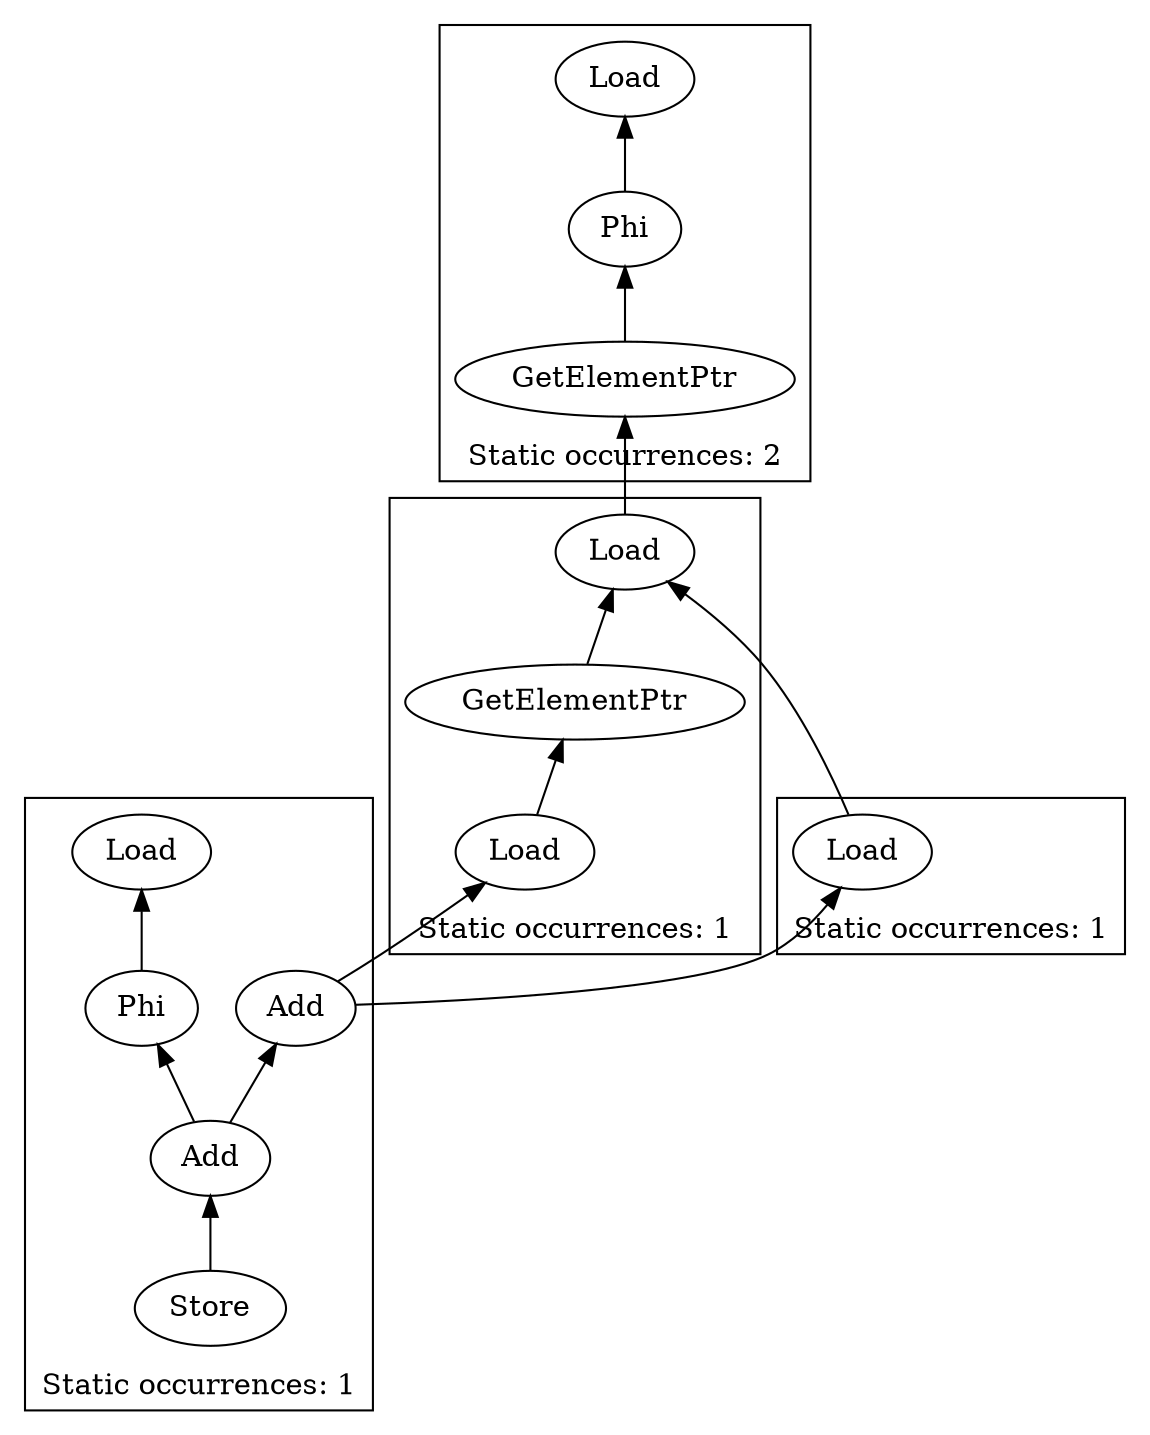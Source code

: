 strict digraph {
rankdir=BT
subgraph {
13 [label="Load"]
13 -> {
12
}
12 [label="GetElementPtr"]
12 -> {
10
}
10 [label="Load"]
cluster=true
label=<Static occurrences: 1>
}
subgraph {
11 [label="Load"]
11 -> {
10
}
10 [label="Load"]
cluster=true
label=<Static occurrences: 1>
}
subgraph {
9 [label="GetElementPtr"]
9 -> {
7
}
7 [label="Phi"]
7 -> {
18
}
18 [label="Load"]
10 [label="Load"]
10 -> {
9
}
cluster=true
label=<Static occurrences: 2>
}
subgraph {
15 [label="Add"]
15 -> {
14
14
6
}
14 [label="Add"]
14 -> {
13
11
}
13 [label="Load"]
11 [label="Load"]
6 [label="Phi"]
6 -> {
4
}
4 [label="Load"]
16 [label="Store"]
16 -> {
15
15
15
}
cluster=true
label=<Static occurrences: 1>
}
}
